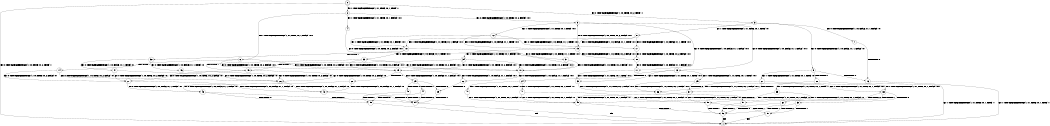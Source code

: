 digraph BCG {
size = "7, 10.5";
center = TRUE;
node [shape = circle];
0 [peripheries = 2];
0 -> 1 [label = "EX !0 !ATOMIC_EXCH_BRANCH (1, +0, TRUE, +0, 2, TRUE) !::"];
0 -> 2 [label = "EX !1 !ATOMIC_EXCH_BRANCH (1, +1, TRUE, +0, 1, TRUE) !::"];
0 -> 3 [label = "EX !0 !ATOMIC_EXCH_BRANCH (1, +0, TRUE, +0, 2, TRUE) !::"];
2 -> 4 [label = "EX !1 !ATOMIC_EXCH_BRANCH (1, +1, TRUE, +0, 1, FALSE) !:0:1:"];
2 -> 5 [label = "EX !0 !ATOMIC_EXCH_BRANCH (1, +0, TRUE, +0, 2, FALSE) !:0:1:"];
2 -> 6 [label = "EX !1 !ATOMIC_EXCH_BRANCH (1, +1, TRUE, +0, 1, FALSE) !:0:1:"];
3 -> 7 [label = "EX !0 !ATOMIC_EXCH_BRANCH (1, +0, FALSE, +1, 1, FALSE) !:0:"];
3 -> 8 [label = "EX !1 !ATOMIC_EXCH_BRANCH (1, +1, TRUE, +0, 1, TRUE) !:0:"];
3 -> 9 [label = "EX !0 !ATOMIC_EXCH_BRANCH (1, +0, FALSE, +1, 1, FALSE) !:0:"];
4 -> 10 [label = "EX !0 !ATOMIC_EXCH_BRANCH (1, +0, TRUE, +0, 2, FALSE) !:0:1:"];
5 -> 11 [label = "EX !0 !ATOMIC_EXCH_BRANCH (1, +0, FALSE, +1, 1, FALSE) !:0:1:"];
5 -> 12 [label = "EX !1 !ATOMIC_EXCH_BRANCH (1, +1, TRUE, +0, 1, TRUE) !:0:1:"];
5 -> 13 [label = "EX !0 !ATOMIC_EXCH_BRANCH (1, +0, FALSE, +1, 1, FALSE) !:0:1:"];
6 -> 10 [label = "EX !0 !ATOMIC_EXCH_BRANCH (1, +0, TRUE, +0, 2, FALSE) !:0:1:"];
6 -> 14 [label = "TERMINATE !1"];
6 -> 15 [label = "EX !0 !ATOMIC_EXCH_BRANCH (1, +0, TRUE, +0, 2, FALSE) !:0:1:"];
7 -> 16 [label = "TERMINATE !0"];
8 -> 17 [label = "EX !0 !ATOMIC_EXCH_BRANCH (1, +0, FALSE, +1, 1, TRUE) !:0:1:"];
8 -> 18 [label = "EX !1 !ATOMIC_EXCH_BRANCH (1, +1, TRUE, +0, 1, FALSE) !:0:1:"];
8 -> 19 [label = "EX !0 !ATOMIC_EXCH_BRANCH (1, +0, FALSE, +1, 1, TRUE) !:0:1:"];
9 -> 16 [label = "TERMINATE !0"];
9 -> 20 [label = "TERMINATE !0"];
9 -> 21 [label = "EX !1 !ATOMIC_EXCH_BRANCH (1, +1, TRUE, +0, 1, TRUE) !:0:"];
10 -> 22 [label = "EX !0 !ATOMIC_EXCH_BRANCH (1, +0, FALSE, +1, 1, FALSE) !:0:1:"];
11 -> 23 [label = "EX !1 !ATOMIC_EXCH_BRANCH (1, +1, TRUE, +0, 1, TRUE) !:0:1:"];
12 -> 17 [label = "EX !0 !ATOMIC_EXCH_BRANCH (1, +0, FALSE, +1, 1, TRUE) !:0:1:"];
12 -> 18 [label = "EX !1 !ATOMIC_EXCH_BRANCH (1, +1, TRUE, +0, 1, FALSE) !:0:1:"];
12 -> 19 [label = "EX !0 !ATOMIC_EXCH_BRANCH (1, +0, FALSE, +1, 1, TRUE) !:0:1:"];
13 -> 23 [label = "EX !1 !ATOMIC_EXCH_BRANCH (1, +1, TRUE, +0, 1, TRUE) !:0:1:"];
13 -> 24 [label = "TERMINATE !0"];
13 -> 25 [label = "EX !1 !ATOMIC_EXCH_BRANCH (1, +1, TRUE, +0, 1, TRUE) !:0:1:"];
14 -> 26 [label = "EX !0 !ATOMIC_EXCH_BRANCH (1, +0, TRUE, +0, 2, FALSE) !:0:"];
14 -> 27 [label = "EX !0 !ATOMIC_EXCH_BRANCH (1, +0, TRUE, +0, 2, FALSE) !:0:"];
15 -> 22 [label = "EX !0 !ATOMIC_EXCH_BRANCH (1, +0, FALSE, +1, 1, FALSE) !:0:1:"];
15 -> 28 [label = "TERMINATE !1"];
15 -> 29 [label = "EX !0 !ATOMIC_EXCH_BRANCH (1, +0, FALSE, +1, 1, FALSE) !:0:1:"];
16 -> 1 [label = "EX !1 !ATOMIC_EXCH_BRANCH (1, +1, TRUE, +0, 1, TRUE) !::"];
17 -> 30 [label = "EX !0 !ATOMIC_EXCH_BRANCH (1, +0, TRUE, +0, 2, FALSE) !:0:1:"];
18 -> 31 [label = "EX !0 !ATOMIC_EXCH_BRANCH (1, +0, FALSE, +1, 1, TRUE) !:0:1:"];
18 -> 32 [label = "TERMINATE !1"];
18 -> 33 [label = "EX !0 !ATOMIC_EXCH_BRANCH (1, +0, FALSE, +1, 1, TRUE) !:0:1:"];
19 -> 30 [label = "EX !0 !ATOMIC_EXCH_BRANCH (1, +0, TRUE, +0, 2, FALSE) !:0:1:"];
19 -> 34 [label = "EX !1 !ATOMIC_EXCH_BRANCH (1, +1, TRUE, +0, 1, FALSE) !:0:1:"];
19 -> 5 [label = "EX !0 !ATOMIC_EXCH_BRANCH (1, +0, TRUE, +0, 2, FALSE) !:0:1:"];
20 -> 1 [label = "EX !1 !ATOMIC_EXCH_BRANCH (1, +1, TRUE, +0, 1, TRUE) !::"];
20 -> 35 [label = "EX !1 !ATOMIC_EXCH_BRANCH (1, +1, TRUE, +0, 1, TRUE) !::"];
21 -> 36 [label = "EX !1 !ATOMIC_EXCH_BRANCH (1, +1, TRUE, +0, 1, FALSE) !:0:1:"];
21 -> 37 [label = "TERMINATE !0"];
21 -> 38 [label = "EX !1 !ATOMIC_EXCH_BRANCH (1, +1, TRUE, +0, 1, FALSE) !:0:1:"];
22 -> 39 [label = "TERMINATE !0"];
23 -> 36 [label = "EX !1 !ATOMIC_EXCH_BRANCH (1, +1, TRUE, +0, 1, FALSE) !:0:1:"];
24 -> 40 [label = "EX !1 !ATOMIC_EXCH_BRANCH (1, +1, TRUE, +0, 1, TRUE) !:1:"];
24 -> 41 [label = "EX !1 !ATOMIC_EXCH_BRANCH (1, +1, TRUE, +0, 1, TRUE) !:1:"];
25 -> 36 [label = "EX !1 !ATOMIC_EXCH_BRANCH (1, +1, TRUE, +0, 1, FALSE) !:0:1:"];
25 -> 37 [label = "TERMINATE !0"];
25 -> 38 [label = "EX !1 !ATOMIC_EXCH_BRANCH (1, +1, TRUE, +0, 1, FALSE) !:0:1:"];
26 -> 42 [label = "EX !0 !ATOMIC_EXCH_BRANCH (1, +0, FALSE, +1, 1, FALSE) !:0:"];
27 -> 42 [label = "EX !0 !ATOMIC_EXCH_BRANCH (1, +0, FALSE, +1, 1, FALSE) !:0:"];
27 -> 43 [label = "EX !0 !ATOMIC_EXCH_BRANCH (1, +0, FALSE, +1, 1, FALSE) !:0:"];
28 -> 42 [label = "EX !0 !ATOMIC_EXCH_BRANCH (1, +0, FALSE, +1, 1, FALSE) !:0:"];
28 -> 43 [label = "EX !0 !ATOMIC_EXCH_BRANCH (1, +0, FALSE, +1, 1, FALSE) !:0:"];
29 -> 39 [label = "TERMINATE !0"];
29 -> 44 [label = "TERMINATE !1"];
29 -> 45 [label = "TERMINATE !0"];
30 -> 11 [label = "EX !0 !ATOMIC_EXCH_BRANCH (1, +0, FALSE, +1, 1, FALSE) !:0:1:"];
31 -> 10 [label = "EX !0 !ATOMIC_EXCH_BRANCH (1, +0, TRUE, +0, 2, FALSE) !:0:1:"];
32 -> 46 [label = "EX !0 !ATOMIC_EXCH_BRANCH (1, +0, FALSE, +1, 1, TRUE) !:0:"];
32 -> 47 [label = "EX !0 !ATOMIC_EXCH_BRANCH (1, +0, FALSE, +1, 1, TRUE) !:0:"];
33 -> 10 [label = "EX !0 !ATOMIC_EXCH_BRANCH (1, +0, TRUE, +0, 2, FALSE) !:0:1:"];
33 -> 48 [label = "TERMINATE !1"];
33 -> 15 [label = "EX !0 !ATOMIC_EXCH_BRANCH (1, +0, TRUE, +0, 2, FALSE) !:0:1:"];
34 -> 10 [label = "EX !0 !ATOMIC_EXCH_BRANCH (1, +0, TRUE, +0, 2, FALSE) !:0:1:"];
34 -> 48 [label = "TERMINATE !1"];
34 -> 15 [label = "EX !0 !ATOMIC_EXCH_BRANCH (1, +0, TRUE, +0, 2, FALSE) !:0:1:"];
35 -> 49 [label = "EX !1 !ATOMIC_EXCH_BRANCH (1, +1, TRUE, +0, 1, FALSE) !:1:"];
35 -> 50 [label = "EX !1 !ATOMIC_EXCH_BRANCH (1, +1, TRUE, +0, 1, FALSE) !:1:"];
36 -> 51 [label = "TERMINATE !0"];
37 -> 49 [label = "EX !1 !ATOMIC_EXCH_BRANCH (1, +1, TRUE, +0, 1, FALSE) !:1:"];
37 -> 50 [label = "EX !1 !ATOMIC_EXCH_BRANCH (1, +1, TRUE, +0, 1, FALSE) !:1:"];
38 -> 51 [label = "TERMINATE !0"];
38 -> 52 [label = "TERMINATE !1"];
38 -> 53 [label = "TERMINATE !0"];
39 -> 54 [label = "TERMINATE !1"];
40 -> 49 [label = "EX !1 !ATOMIC_EXCH_BRANCH (1, +1, TRUE, +0, 1, FALSE) !:1:"];
41 -> 49 [label = "EX !1 !ATOMIC_EXCH_BRANCH (1, +1, TRUE, +0, 1, FALSE) !:1:"];
41 -> 50 [label = "EX !1 !ATOMIC_EXCH_BRANCH (1, +1, TRUE, +0, 1, FALSE) !:1:"];
42 -> 54 [label = "TERMINATE !0"];
43 -> 54 [label = "TERMINATE !0"];
43 -> 55 [label = "TERMINATE !0"];
44 -> 54 [label = "TERMINATE !0"];
44 -> 55 [label = "TERMINATE !0"];
45 -> 54 [label = "TERMINATE !1"];
45 -> 55 [label = "TERMINATE !1"];
46 -> 26 [label = "EX !0 !ATOMIC_EXCH_BRANCH (1, +0, TRUE, +0, 2, FALSE) !:0:"];
47 -> 26 [label = "EX !0 !ATOMIC_EXCH_BRANCH (1, +0, TRUE, +0, 2, FALSE) !:0:"];
47 -> 27 [label = "EX !0 !ATOMIC_EXCH_BRANCH (1, +0, TRUE, +0, 2, FALSE) !:0:"];
48 -> 26 [label = "EX !0 !ATOMIC_EXCH_BRANCH (1, +0, TRUE, +0, 2, FALSE) !:0:"];
48 -> 27 [label = "EX !0 !ATOMIC_EXCH_BRANCH (1, +0, TRUE, +0, 2, FALSE) !:0:"];
49 -> 56 [label = "TERMINATE !1"];
50 -> 56 [label = "TERMINATE !1"];
50 -> 57 [label = "TERMINATE !1"];
51 -> 56 [label = "TERMINATE !1"];
52 -> 56 [label = "TERMINATE !0"];
52 -> 57 [label = "TERMINATE !0"];
53 -> 56 [label = "TERMINATE !1"];
53 -> 57 [label = "TERMINATE !1"];
54 -> 1 [label = "exit"];
55 -> 1 [label = "exit"];
56 -> 1 [label = "exit"];
57 -> 1 [label = "exit"];
}
